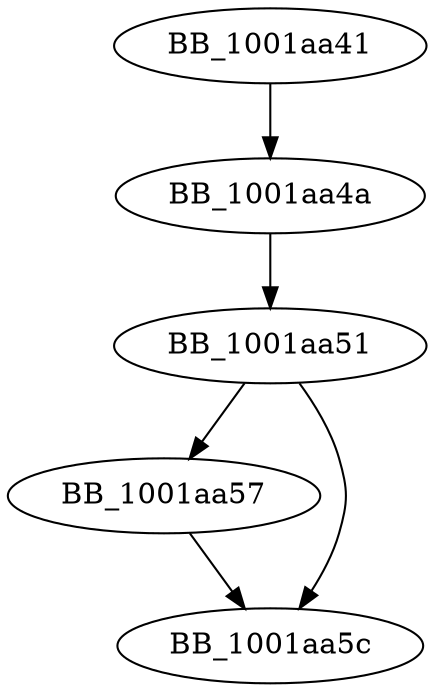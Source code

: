 DiGraph sub_1001AA41{
BB_1001aa41->BB_1001aa4a
BB_1001aa4a->BB_1001aa51
BB_1001aa51->BB_1001aa57
BB_1001aa51->BB_1001aa5c
BB_1001aa57->BB_1001aa5c
}
